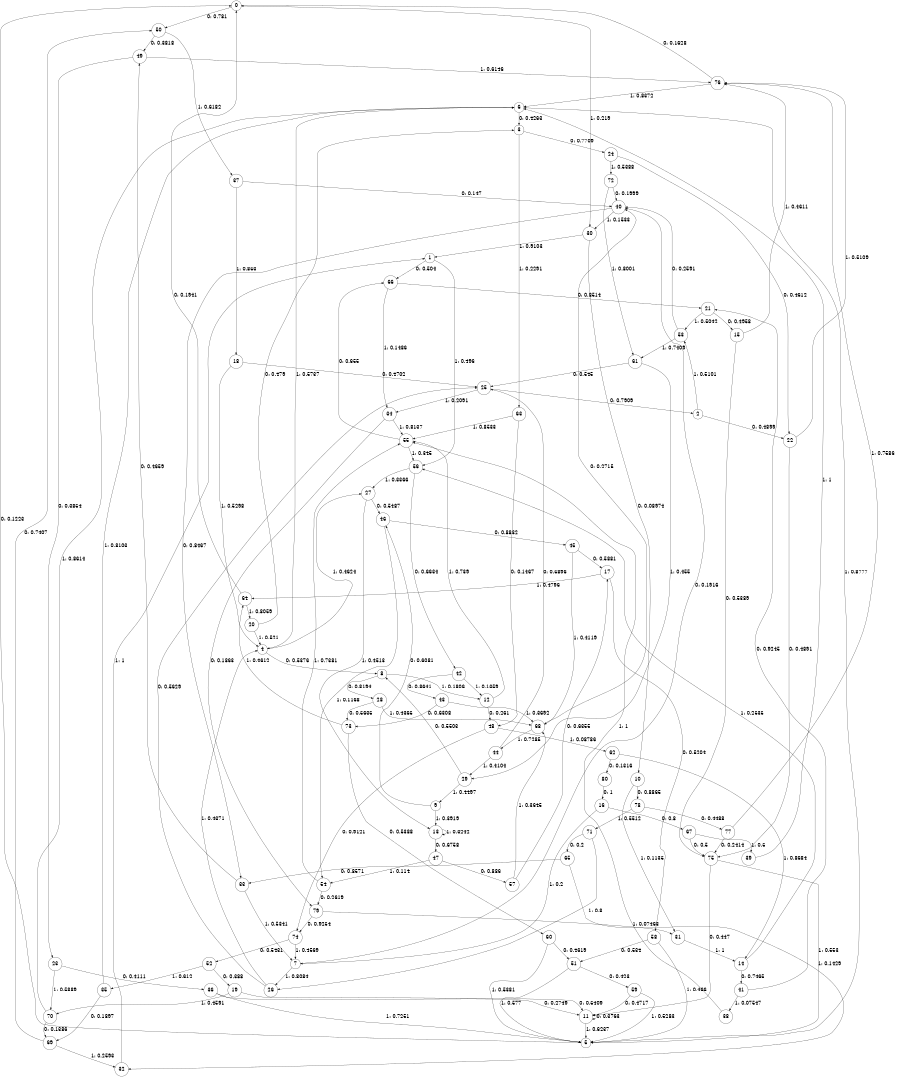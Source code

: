 digraph "ch27concat_phase3_L10" {
size = "6,8.5";
ratio = "fill";
node [shape = circle];
node [fontsize = 24];
edge [fontsize = 24];
0 -> 50 [label = "0: 0.781    "];
0 -> 30 [label = "1: 0.219    "];
1 -> 66 [label = "0: 0.504    "];
1 -> 56 [label = "1: 0.496    "];
2 -> 22 [label = "0: 0.4899   "];
2 -> 53 [label = "1: 0.5101   "];
3 -> 24 [label = "0: 0.7709   "];
3 -> 63 [label = "1: 0.2291   "];
4 -> 8 [label = "0: 0.5376   "];
4 -> 27 [label = "1: 0.4624   "];
5 -> 0 [label = "0: 0.1223   "];
5 -> 6 [label = "1: 0.8777   "];
6 -> 3 [label = "0: 0.4263   "];
6 -> 4 [label = "1: 0.5737   "];
7 -> 40 [label = "0: 0.1916   "];
7 -> 26 [label = "1: 0.8084   "];
8 -> 28 [label = "0: 0.8194   "];
8 -> 12 [label = "1: 0.1806   "];
9 -> 46 [label = "0: 0.6081   "];
9 -> 13 [label = "1: 0.3919   "];
10 -> 78 [label = "0: 0.8865   "];
10 -> 31 [label = "1: 0.1135   "];
11 -> 11 [label = "0: 0.3763   "];
11 -> 5 [label = "1: 0.6237   "];
12 -> 48 [label = "0: 0.261    "];
12 -> 55 [label = "1: 0.739    "];
13 -> 47 [label = "0: 0.6758   "];
13 -> 13 [label = "1: 0.3242   "];
14 -> 41 [label = "0: 0.7465   "];
14 -> 56 [label = "1: 0.2535   "];
15 -> 75 [label = "0: 0.5389   "];
15 -> 76 [label = "1: 0.4611   "];
16 -> 67 [label = "0: 0.8      "];
16 -> 7 [label = "1: 0.2      "];
17 -> 58 [label = "0: 0.5204   "];
17 -> 64 [label = "1: 0.4796   "];
18 -> 25 [label = "0: 0.4702   "];
18 -> 4 [label = "1: 0.5298   "];
19 -> 11 [label = "0: 0.5409   "];
19 -> 70 [label = "1: 0.4591   "];
20 -> 3 [label = "0: 0.479    "];
20 -> 4 [label = "1: 0.521    "];
21 -> 15 [label = "0: 0.4958   "];
21 -> 53 [label = "1: 0.5042   "];
22 -> 75 [label = "0: 0.4891   "];
22 -> 76 [label = "1: 0.5109   "];
23 -> 36 [label = "0: 0.4111   "];
23 -> 70 [label = "1: 0.5889   "];
24 -> 22 [label = "0: 0.4612   "];
24 -> 72 [label = "1: 0.5388   "];
25 -> 2 [label = "0: 0.7909   "];
25 -> 34 [label = "1: 0.2091   "];
26 -> 25 [label = "0: 0.5629   "];
26 -> 4 [label = "1: 0.4371   "];
27 -> 46 [label = "0: 0.5487   "];
27 -> 13 [label = "1: 0.4513   "];
28 -> 73 [label = "0: 0.5635   "];
28 -> 68 [label = "1: 0.4365   "];
29 -> 8 [label = "0: 0.5503   "];
29 -> 9 [label = "1: 0.4497   "];
30 -> 10 [label = "0: 0.08974  "];
30 -> 1 [label = "1: 0.9103   "];
31 -> 14 [label = "1: 1        "];
32 -> 1 [label = "1: 1        "];
33 -> 49 [label = "0: 0.4659   "];
33 -> 7 [label = "1: 0.5341   "];
34 -> 79 [label = "0: 0.1863   "];
34 -> 55 [label = "1: 0.8137   "];
35 -> 69 [label = "0: 0.1897   "];
35 -> 6 [label = "1: 0.8103   "];
36 -> 11 [label = "0: 0.2749   "];
36 -> 5 [label = "1: 0.7251   "];
37 -> 40 [label = "0: 0.147    "];
37 -> 18 [label = "1: 0.853    "];
38 -> 55 [label = "1: 1        "];
39 -> 6 [label = "1: 1        "];
40 -> 33 [label = "0: 0.8467   "];
40 -> 30 [label = "1: 0.1533   "];
41 -> 21 [label = "0: 0.9245   "];
41 -> 38 [label = "1: 0.07547  "];
42 -> 43 [label = "0: 0.8641   "];
42 -> 12 [label = "1: 0.1359   "];
43 -> 73 [label = "0: 0.6308   "];
43 -> 68 [label = "1: 0.3692   "];
44 -> 25 [label = "0: 0.5896   "];
44 -> 29 [label = "1: 0.4104   "];
45 -> 17 [label = "0: 0.5881   "];
45 -> 68 [label = "1: 0.4119   "];
46 -> 45 [label = "0: 0.8832   "];
46 -> 54 [label = "1: 0.1168   "];
47 -> 57 [label = "0: 0.886    "];
47 -> 54 [label = "1: 0.114    "];
48 -> 74 [label = "0: 0.9121   "];
48 -> 62 [label = "1: 0.08786  "];
49 -> 23 [label = "0: 0.3854   "];
49 -> 76 [label = "1: 0.6146   "];
50 -> 49 [label = "0: 0.3818   "];
50 -> 37 [label = "1: 0.6182   "];
51 -> 59 [label = "0: 0.423    "];
51 -> 5 [label = "1: 0.577    "];
52 -> 19 [label = "0: 0.388    "];
52 -> 35 [label = "1: 0.612    "];
53 -> 40 [label = "0: 0.2591   "];
53 -> 61 [label = "1: 0.7409   "];
54 -> 79 [label = "0: 0.2619   "];
54 -> 55 [label = "1: 0.7381   "];
55 -> 66 [label = "0: 0.655    "];
55 -> 56 [label = "1: 0.345    "];
56 -> 42 [label = "0: 0.6634   "];
56 -> 27 [label = "1: 0.3366   "];
57 -> 17 [label = "0: 0.6355   "];
57 -> 68 [label = "1: 0.3645   "];
58 -> 51 [label = "0: 0.534    "];
58 -> 5 [label = "1: 0.466    "];
59 -> 11 [label = "0: 0.4717   "];
59 -> 5 [label = "1: 0.5283   "];
60 -> 51 [label = "0: 0.4619   "];
60 -> 5 [label = "1: 0.5381   "];
61 -> 25 [label = "0: 0.545    "];
61 -> 29 [label = "1: 0.455    "];
62 -> 80 [label = "0: 0.1316   "];
62 -> 14 [label = "1: 0.8684   "];
63 -> 48 [label = "0: 0.1467   "];
63 -> 55 [label = "1: 0.8533   "];
64 -> 0 [label = "0: 0.1941   "];
64 -> 20 [label = "1: 0.8059   "];
65 -> 33 [label = "0: 0.8571   "];
65 -> 32 [label = "1: 0.1429   "];
66 -> 21 [label = "0: 0.8514   "];
66 -> 34 [label = "1: 0.1486   "];
67 -> 75 [label = "0: 0.5      "];
67 -> 39 [label = "1: 0.5      "];
68 -> 40 [label = "0: 0.2715   "];
68 -> 44 [label = "1: 0.7285   "];
69 -> 50 [label = "0: 0.7407   "];
69 -> 32 [label = "1: 0.2593   "];
70 -> 69 [label = "0: 0.1386   "];
70 -> 6 [label = "1: 0.8614   "];
71 -> 65 [label = "0: 0.2      "];
71 -> 26 [label = "1: 0.8      "];
72 -> 40 [label = "0: 0.1999   "];
72 -> 61 [label = "1: 0.8001   "];
73 -> 60 [label = "0: 0.5388   "];
73 -> 64 [label = "1: 0.4612   "];
74 -> 52 [label = "0: 0.5431   "];
74 -> 7 [label = "1: 0.4569   "];
75 -> 11 [label = "0: 0.447    "];
75 -> 5 [label = "1: 0.553    "];
76 -> 0 [label = "0: 0.1628   "];
76 -> 6 [label = "1: 0.8372   "];
77 -> 75 [label = "0: 0.2414   "];
77 -> 76 [label = "1: 0.7586   "];
78 -> 77 [label = "0: 0.4488   "];
78 -> 71 [label = "1: 0.5512   "];
79 -> 74 [label = "0: 0.9254   "];
79 -> 31 [label = "1: 0.07463  "];
80 -> 16 [label = "0: 1        "];
}